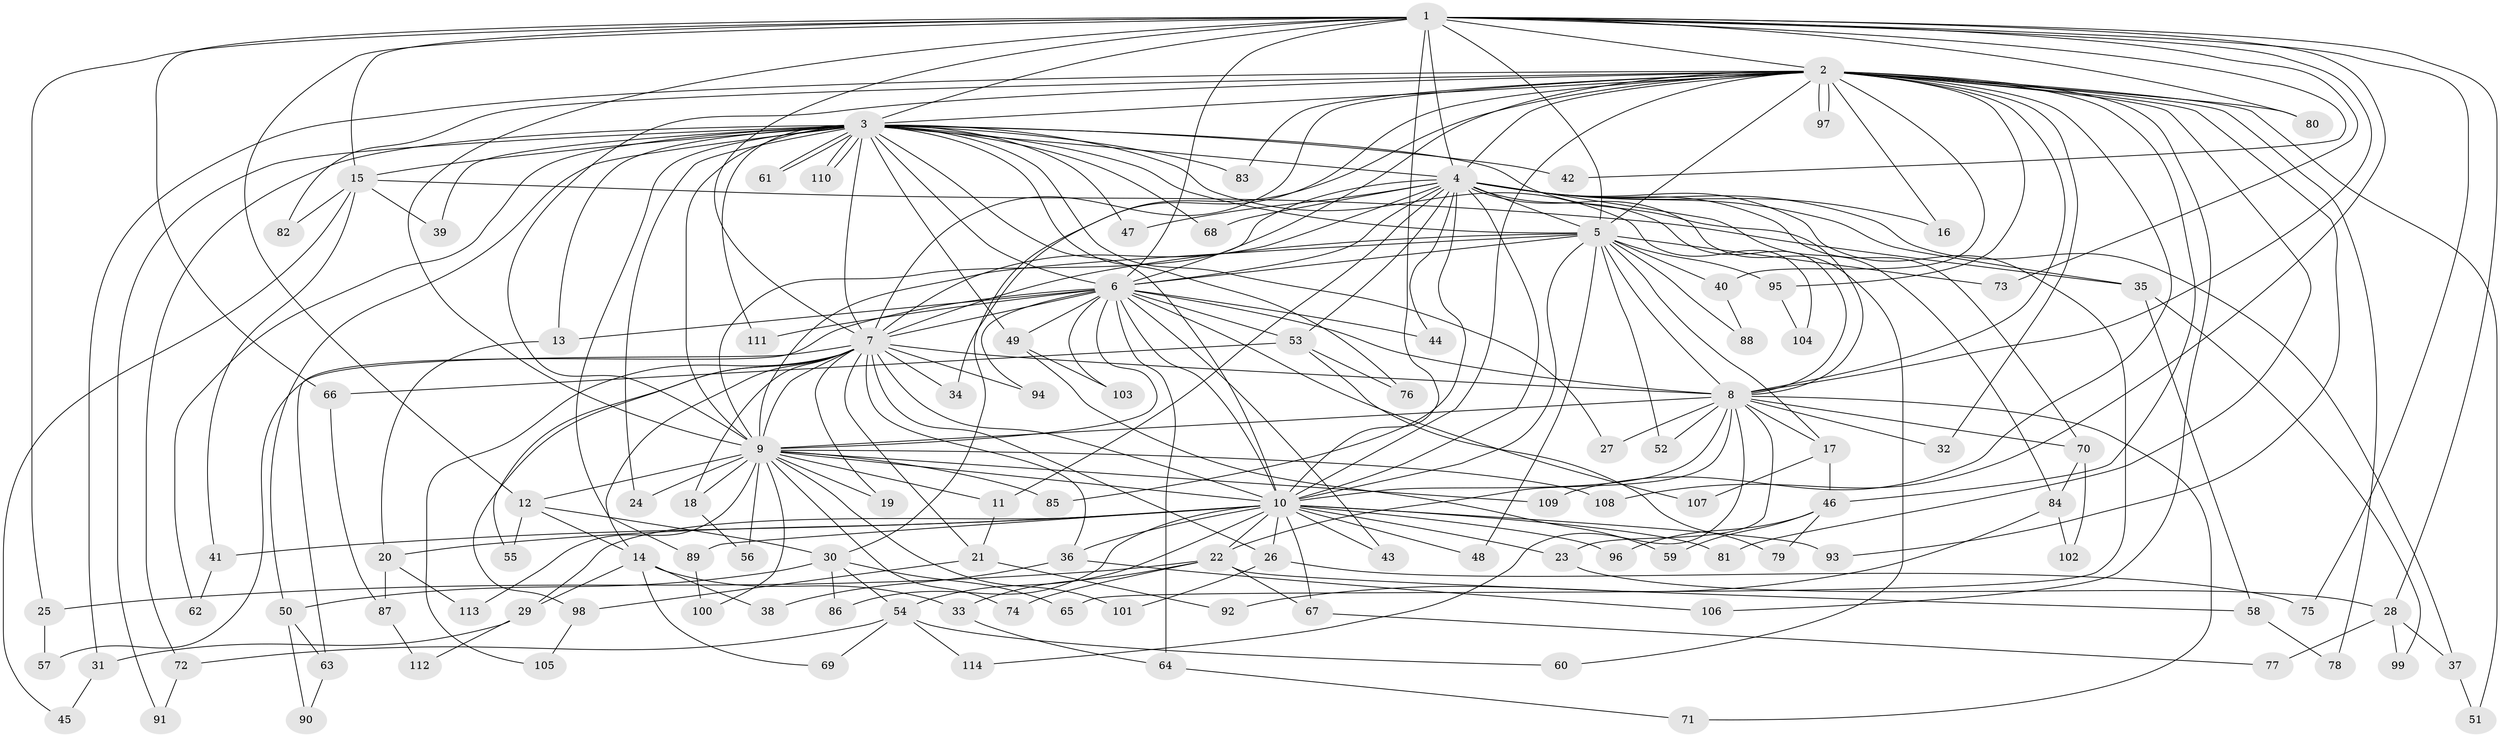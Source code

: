 // coarse degree distribution, {15: 0.011627906976744186, 24: 0.011627906976744186, 35: 0.011627906976744186, 28: 0.011627906976744186, 25: 0.011627906976744186, 17: 0.023255813953488372, 5: 0.05813953488372093, 8: 0.011627906976744186, 7: 0.03488372093023256, 2: 0.5697674418604651, 4: 0.06976744186046512, 6: 0.023255813953488372, 3: 0.11627906976744186, 1: 0.03488372093023256}
// Generated by graph-tools (version 1.1) at 2025/41/03/06/25 10:41:31]
// undirected, 114 vertices, 253 edges
graph export_dot {
graph [start="1"]
  node [color=gray90,style=filled];
  1;
  2;
  3;
  4;
  5;
  6;
  7;
  8;
  9;
  10;
  11;
  12;
  13;
  14;
  15;
  16;
  17;
  18;
  19;
  20;
  21;
  22;
  23;
  24;
  25;
  26;
  27;
  28;
  29;
  30;
  31;
  32;
  33;
  34;
  35;
  36;
  37;
  38;
  39;
  40;
  41;
  42;
  43;
  44;
  45;
  46;
  47;
  48;
  49;
  50;
  51;
  52;
  53;
  54;
  55;
  56;
  57;
  58;
  59;
  60;
  61;
  62;
  63;
  64;
  65;
  66;
  67;
  68;
  69;
  70;
  71;
  72;
  73;
  74;
  75;
  76;
  77;
  78;
  79;
  80;
  81;
  82;
  83;
  84;
  85;
  86;
  87;
  88;
  89;
  90;
  91;
  92;
  93;
  94;
  95;
  96;
  97;
  98;
  99;
  100;
  101;
  102;
  103;
  104;
  105;
  106;
  107;
  108;
  109;
  110;
  111;
  112;
  113;
  114;
  1 -- 2;
  1 -- 3;
  1 -- 4;
  1 -- 5;
  1 -- 6;
  1 -- 7;
  1 -- 8;
  1 -- 9;
  1 -- 10;
  1 -- 12;
  1 -- 15;
  1 -- 25;
  1 -- 28;
  1 -- 42;
  1 -- 66;
  1 -- 73;
  1 -- 75;
  1 -- 80;
  1 -- 108;
  2 -- 3;
  2 -- 4;
  2 -- 5;
  2 -- 6;
  2 -- 7;
  2 -- 8;
  2 -- 9;
  2 -- 10;
  2 -- 16;
  2 -- 30;
  2 -- 31;
  2 -- 32;
  2 -- 34;
  2 -- 40;
  2 -- 46;
  2 -- 51;
  2 -- 78;
  2 -- 80;
  2 -- 81;
  2 -- 82;
  2 -- 83;
  2 -- 93;
  2 -- 95;
  2 -- 97;
  2 -- 97;
  2 -- 106;
  2 -- 109;
  3 -- 4;
  3 -- 5;
  3 -- 6;
  3 -- 7;
  3 -- 8;
  3 -- 9;
  3 -- 10;
  3 -- 13;
  3 -- 15;
  3 -- 24;
  3 -- 27;
  3 -- 39;
  3 -- 42;
  3 -- 47;
  3 -- 49;
  3 -- 50;
  3 -- 61;
  3 -- 61;
  3 -- 62;
  3 -- 68;
  3 -- 72;
  3 -- 76;
  3 -- 83;
  3 -- 89;
  3 -- 91;
  3 -- 104;
  3 -- 110;
  3 -- 110;
  3 -- 111;
  4 -- 5;
  4 -- 6;
  4 -- 7;
  4 -- 8;
  4 -- 9;
  4 -- 10;
  4 -- 11;
  4 -- 16;
  4 -- 35;
  4 -- 37;
  4 -- 44;
  4 -- 47;
  4 -- 53;
  4 -- 60;
  4 -- 65;
  4 -- 68;
  4 -- 70;
  4 -- 84;
  4 -- 85;
  5 -- 6;
  5 -- 7;
  5 -- 8;
  5 -- 9;
  5 -- 10;
  5 -- 17;
  5 -- 40;
  5 -- 48;
  5 -- 52;
  5 -- 73;
  5 -- 88;
  5 -- 95;
  6 -- 7;
  6 -- 8;
  6 -- 9;
  6 -- 10;
  6 -- 13;
  6 -- 43;
  6 -- 44;
  6 -- 49;
  6 -- 53;
  6 -- 63;
  6 -- 64;
  6 -- 94;
  6 -- 103;
  6 -- 107;
  6 -- 111;
  7 -- 8;
  7 -- 9;
  7 -- 10;
  7 -- 14;
  7 -- 18;
  7 -- 19;
  7 -- 21;
  7 -- 26;
  7 -- 34;
  7 -- 36;
  7 -- 55;
  7 -- 57;
  7 -- 94;
  7 -- 98;
  7 -- 105;
  8 -- 9;
  8 -- 10;
  8 -- 17;
  8 -- 22;
  8 -- 23;
  8 -- 27;
  8 -- 32;
  8 -- 52;
  8 -- 70;
  8 -- 71;
  8 -- 114;
  9 -- 10;
  9 -- 11;
  9 -- 12;
  9 -- 18;
  9 -- 19;
  9 -- 24;
  9 -- 56;
  9 -- 74;
  9 -- 85;
  9 -- 100;
  9 -- 101;
  9 -- 108;
  9 -- 109;
  9 -- 113;
  10 -- 20;
  10 -- 22;
  10 -- 23;
  10 -- 26;
  10 -- 29;
  10 -- 36;
  10 -- 41;
  10 -- 43;
  10 -- 48;
  10 -- 54;
  10 -- 67;
  10 -- 81;
  10 -- 86;
  10 -- 89;
  10 -- 93;
  10 -- 96;
  11 -- 21;
  12 -- 14;
  12 -- 30;
  12 -- 55;
  13 -- 20;
  14 -- 29;
  14 -- 33;
  14 -- 38;
  14 -- 69;
  15 -- 35;
  15 -- 39;
  15 -- 41;
  15 -- 45;
  15 -- 82;
  17 -- 46;
  17 -- 107;
  18 -- 56;
  20 -- 87;
  20 -- 113;
  21 -- 92;
  21 -- 98;
  22 -- 25;
  22 -- 33;
  22 -- 58;
  22 -- 67;
  22 -- 74;
  23 -- 28;
  25 -- 57;
  26 -- 75;
  26 -- 101;
  28 -- 37;
  28 -- 77;
  28 -- 99;
  29 -- 31;
  29 -- 112;
  30 -- 50;
  30 -- 54;
  30 -- 65;
  30 -- 86;
  31 -- 45;
  33 -- 64;
  35 -- 58;
  35 -- 99;
  36 -- 38;
  36 -- 106;
  37 -- 51;
  40 -- 88;
  41 -- 62;
  46 -- 59;
  46 -- 79;
  46 -- 96;
  49 -- 59;
  49 -- 103;
  50 -- 63;
  50 -- 90;
  53 -- 66;
  53 -- 76;
  53 -- 79;
  54 -- 60;
  54 -- 69;
  54 -- 72;
  54 -- 114;
  58 -- 78;
  63 -- 90;
  64 -- 71;
  66 -- 87;
  67 -- 77;
  70 -- 84;
  70 -- 102;
  72 -- 91;
  84 -- 92;
  84 -- 102;
  87 -- 112;
  89 -- 100;
  95 -- 104;
  98 -- 105;
}
